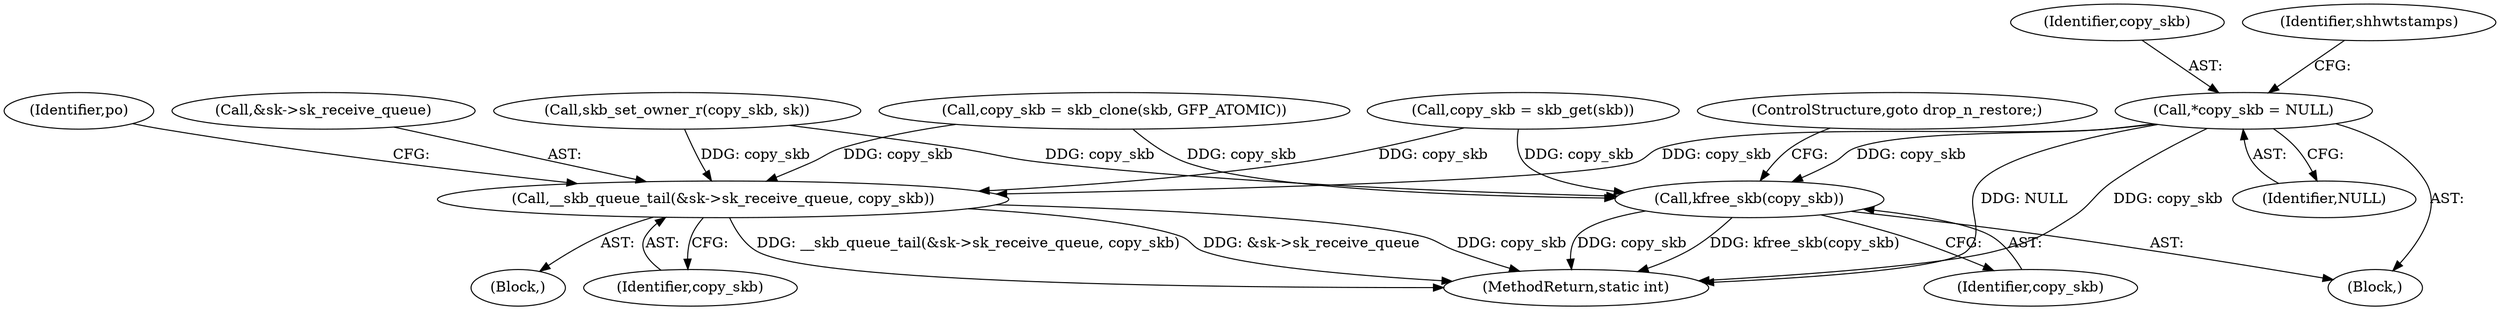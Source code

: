 digraph "0_linux_13fcb7bd322164c67926ffe272846d4860196dc6_0@API" {
"1000135" [label="(Call,*copy_skb = NULL)"];
"1000397" [label="(Call,__skb_queue_tail(&sk->sk_receive_queue, copy_skb))"];
"1000837" [label="(Call,kfree_skb(copy_skb))"];
"1000137" [label="(Identifier,NULL)"];
"1000136" [label="(Identifier,copy_skb)"];
"1000837" [label="(Call,kfree_skb(copy_skb))"];
"1000402" [label="(Identifier,copy_skb)"];
"1000398" [label="(Call,&sk->sk_receive_queue)"];
"1000324" [label="(Call,copy_skb = skb_get(skb))"];
"1000142" [label="(Identifier,shhwtstamps)"];
"1000397" [label="(Call,__skb_queue_tail(&sk->sk_receive_queue, copy_skb))"];
"1000393" [label="(Block,)"];
"1000839" [label="(ControlStructure,goto drop_n_restore;)"];
"1000335" [label="(Call,skb_set_owner_r(copy_skb, sk))"];
"1000840" [label="(MethodReturn,static int)"];
"1000106" [label="(Block,)"];
"1000135" [label="(Call,*copy_skb = NULL)"];
"1000407" [label="(Identifier,po)"];
"1000838" [label="(Identifier,copy_skb)"];
"1000317" [label="(Call,copy_skb = skb_clone(skb, GFP_ATOMIC))"];
"1000135" -> "1000106"  [label="AST: "];
"1000135" -> "1000137"  [label="CFG: "];
"1000136" -> "1000135"  [label="AST: "];
"1000137" -> "1000135"  [label="AST: "];
"1000142" -> "1000135"  [label="CFG: "];
"1000135" -> "1000840"  [label="DDG: copy_skb"];
"1000135" -> "1000840"  [label="DDG: NULL"];
"1000135" -> "1000397"  [label="DDG: copy_skb"];
"1000135" -> "1000837"  [label="DDG: copy_skb"];
"1000397" -> "1000393"  [label="AST: "];
"1000397" -> "1000402"  [label="CFG: "];
"1000398" -> "1000397"  [label="AST: "];
"1000402" -> "1000397"  [label="AST: "];
"1000407" -> "1000397"  [label="CFG: "];
"1000397" -> "1000840"  [label="DDG: __skb_queue_tail(&sk->sk_receive_queue, copy_skb)"];
"1000397" -> "1000840"  [label="DDG: &sk->sk_receive_queue"];
"1000397" -> "1000840"  [label="DDG: copy_skb"];
"1000335" -> "1000397"  [label="DDG: copy_skb"];
"1000317" -> "1000397"  [label="DDG: copy_skb"];
"1000324" -> "1000397"  [label="DDG: copy_skb"];
"1000837" -> "1000106"  [label="AST: "];
"1000837" -> "1000838"  [label="CFG: "];
"1000838" -> "1000837"  [label="AST: "];
"1000839" -> "1000837"  [label="CFG: "];
"1000837" -> "1000840"  [label="DDG: copy_skb"];
"1000837" -> "1000840"  [label="DDG: kfree_skb(copy_skb)"];
"1000335" -> "1000837"  [label="DDG: copy_skb"];
"1000317" -> "1000837"  [label="DDG: copy_skb"];
"1000324" -> "1000837"  [label="DDG: copy_skb"];
}
